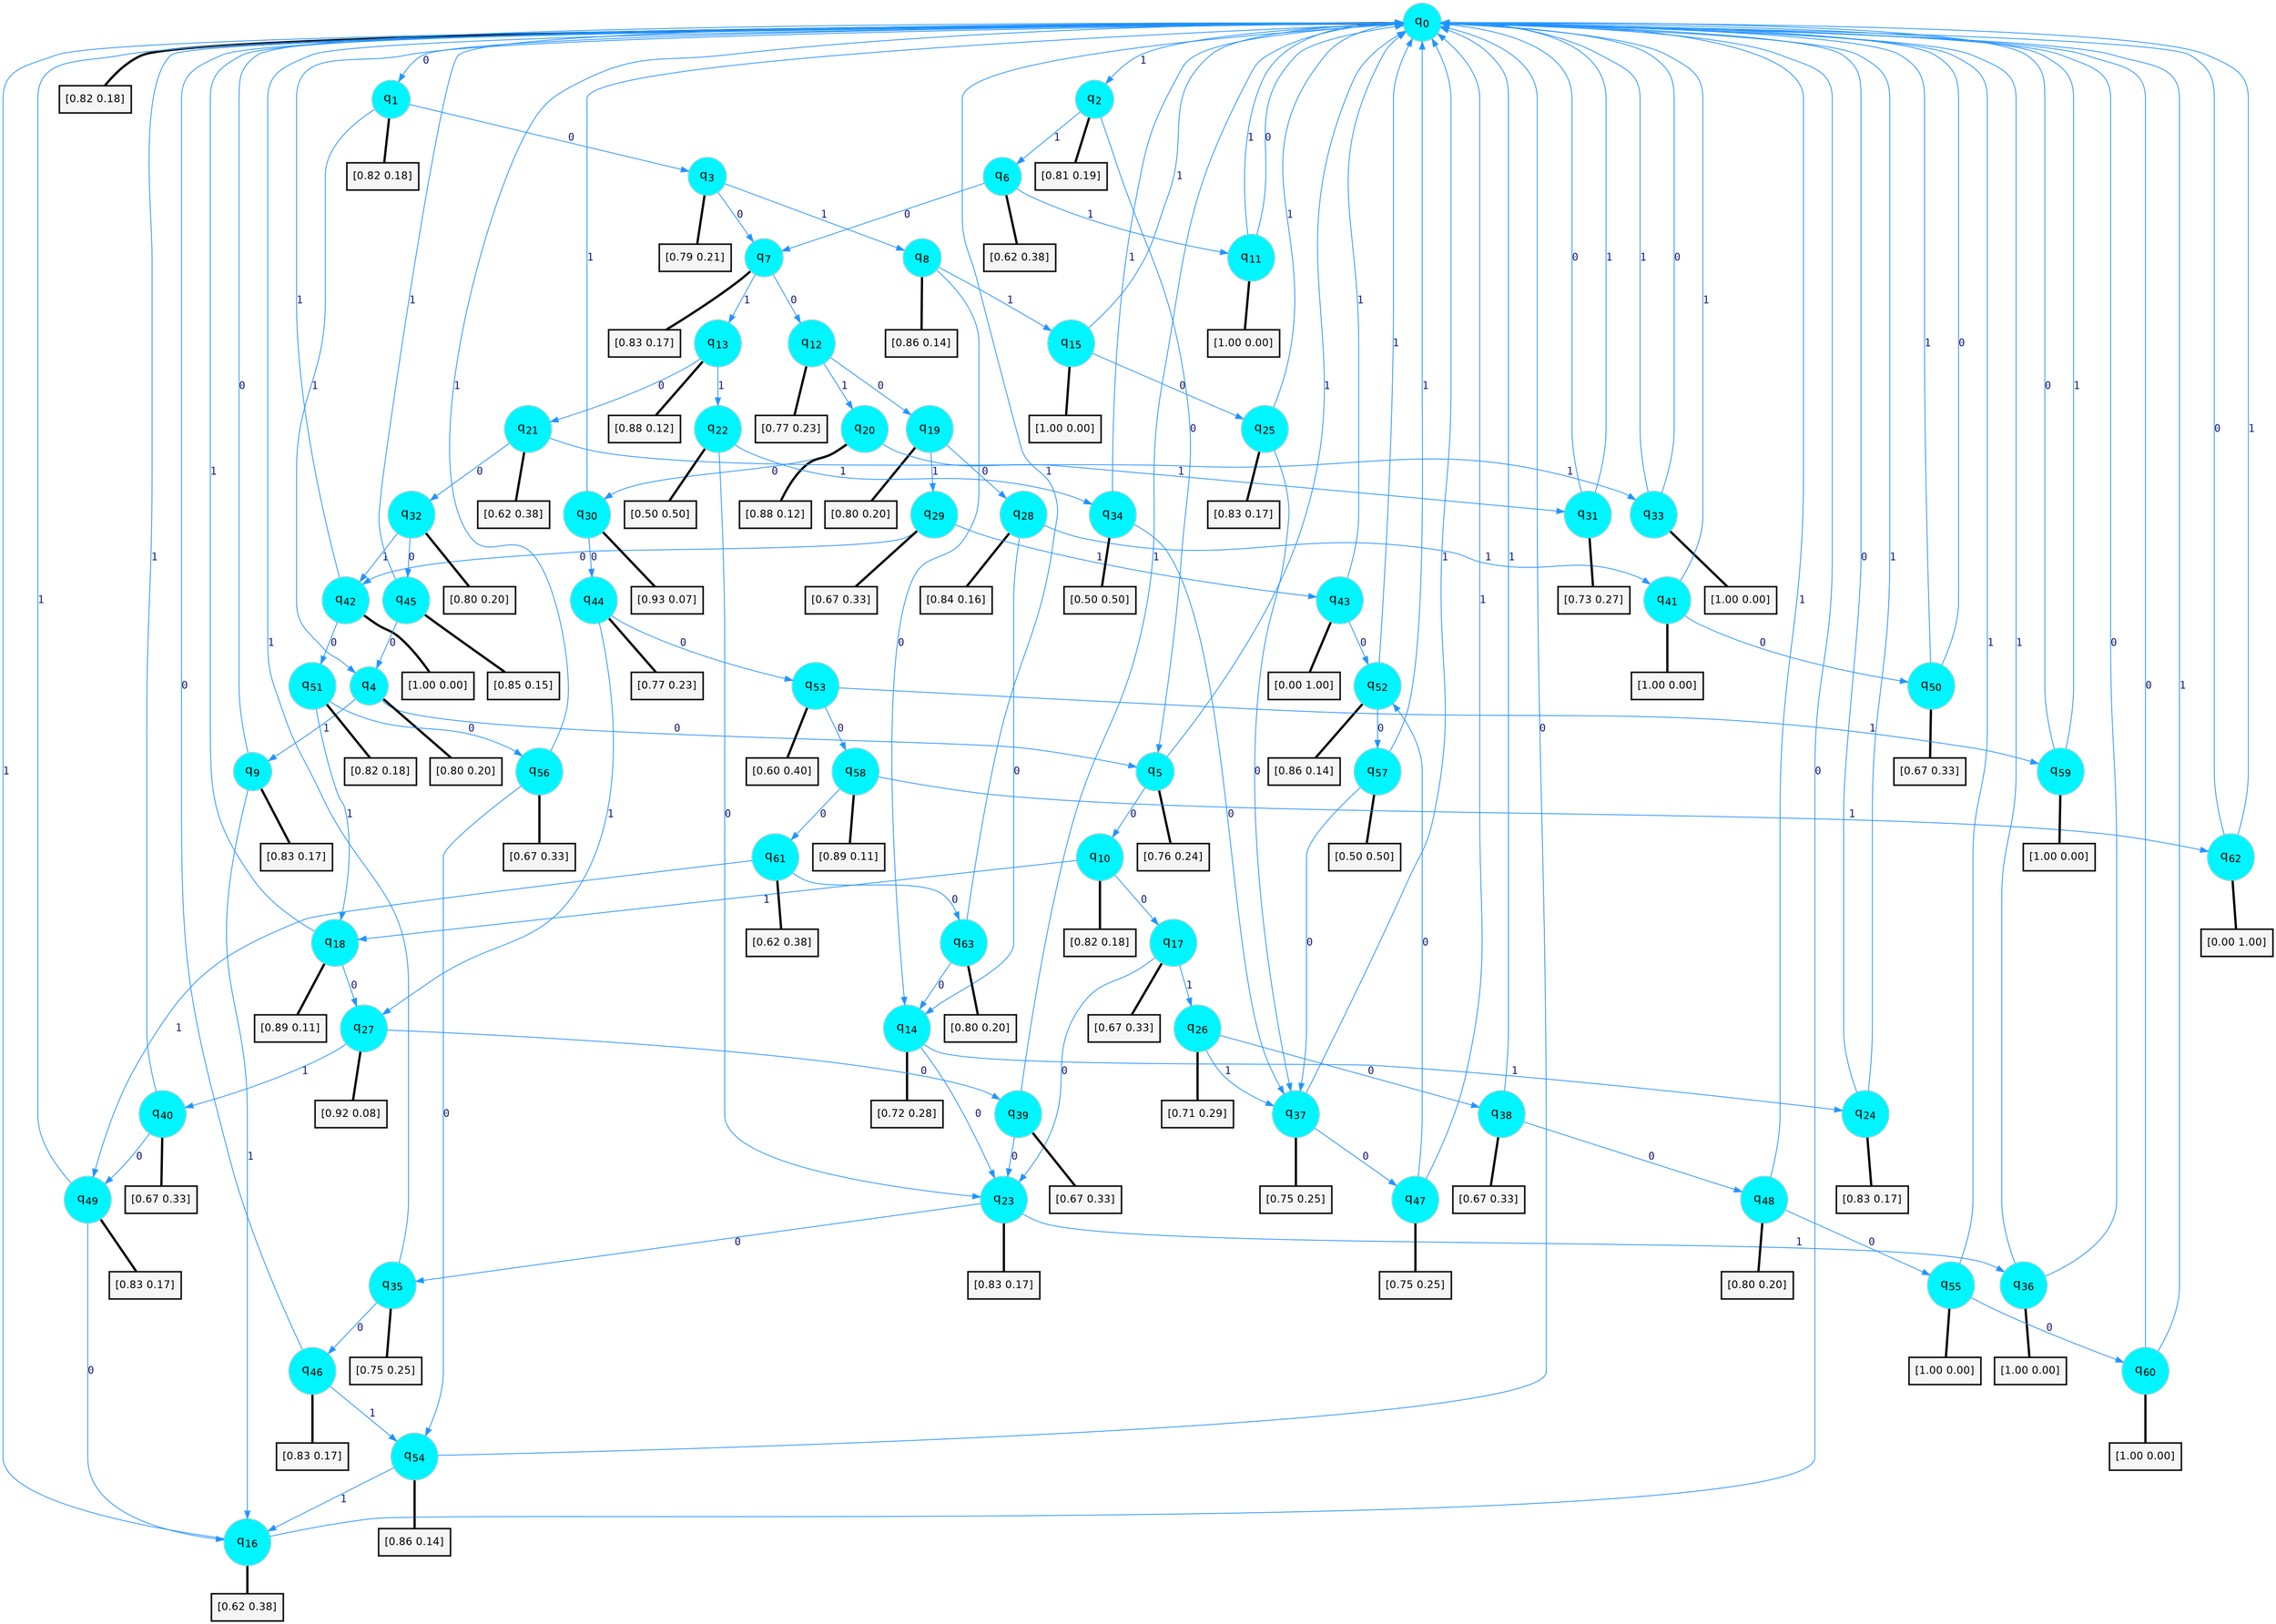 digraph G {
graph [
bgcolor=transparent, dpi=300, rankdir=TD, size="40,25"];
node [
color=gray, fillcolor=turquoise1, fontcolor=black, fontname=Helvetica, fontsize=16, fontweight=bold, shape=circle, style=filled];
edge [
arrowsize=1, color=dodgerblue1, fontcolor=midnightblue, fontname=courier, fontweight=bold, penwidth=1, style=solid, weight=20];
0[label=<q<SUB>0</SUB>>];
1[label=<q<SUB>1</SUB>>];
2[label=<q<SUB>2</SUB>>];
3[label=<q<SUB>3</SUB>>];
4[label=<q<SUB>4</SUB>>];
5[label=<q<SUB>5</SUB>>];
6[label=<q<SUB>6</SUB>>];
7[label=<q<SUB>7</SUB>>];
8[label=<q<SUB>8</SUB>>];
9[label=<q<SUB>9</SUB>>];
10[label=<q<SUB>10</SUB>>];
11[label=<q<SUB>11</SUB>>];
12[label=<q<SUB>12</SUB>>];
13[label=<q<SUB>13</SUB>>];
14[label=<q<SUB>14</SUB>>];
15[label=<q<SUB>15</SUB>>];
16[label=<q<SUB>16</SUB>>];
17[label=<q<SUB>17</SUB>>];
18[label=<q<SUB>18</SUB>>];
19[label=<q<SUB>19</SUB>>];
20[label=<q<SUB>20</SUB>>];
21[label=<q<SUB>21</SUB>>];
22[label=<q<SUB>22</SUB>>];
23[label=<q<SUB>23</SUB>>];
24[label=<q<SUB>24</SUB>>];
25[label=<q<SUB>25</SUB>>];
26[label=<q<SUB>26</SUB>>];
27[label=<q<SUB>27</SUB>>];
28[label=<q<SUB>28</SUB>>];
29[label=<q<SUB>29</SUB>>];
30[label=<q<SUB>30</SUB>>];
31[label=<q<SUB>31</SUB>>];
32[label=<q<SUB>32</SUB>>];
33[label=<q<SUB>33</SUB>>];
34[label=<q<SUB>34</SUB>>];
35[label=<q<SUB>35</SUB>>];
36[label=<q<SUB>36</SUB>>];
37[label=<q<SUB>37</SUB>>];
38[label=<q<SUB>38</SUB>>];
39[label=<q<SUB>39</SUB>>];
40[label=<q<SUB>40</SUB>>];
41[label=<q<SUB>41</SUB>>];
42[label=<q<SUB>42</SUB>>];
43[label=<q<SUB>43</SUB>>];
44[label=<q<SUB>44</SUB>>];
45[label=<q<SUB>45</SUB>>];
46[label=<q<SUB>46</SUB>>];
47[label=<q<SUB>47</SUB>>];
48[label=<q<SUB>48</SUB>>];
49[label=<q<SUB>49</SUB>>];
50[label=<q<SUB>50</SUB>>];
51[label=<q<SUB>51</SUB>>];
52[label=<q<SUB>52</SUB>>];
53[label=<q<SUB>53</SUB>>];
54[label=<q<SUB>54</SUB>>];
55[label=<q<SUB>55</SUB>>];
56[label=<q<SUB>56</SUB>>];
57[label=<q<SUB>57</SUB>>];
58[label=<q<SUB>58</SUB>>];
59[label=<q<SUB>59</SUB>>];
60[label=<q<SUB>60</SUB>>];
61[label=<q<SUB>61</SUB>>];
62[label=<q<SUB>62</SUB>>];
63[label=<q<SUB>63</SUB>>];
64[label="[0.82 0.18]", shape=box,fontcolor=black, fontname=Helvetica, fontsize=14, penwidth=2, fillcolor=whitesmoke,color=black];
65[label="[0.82 0.18]", shape=box,fontcolor=black, fontname=Helvetica, fontsize=14, penwidth=2, fillcolor=whitesmoke,color=black];
66[label="[0.81 0.19]", shape=box,fontcolor=black, fontname=Helvetica, fontsize=14, penwidth=2, fillcolor=whitesmoke,color=black];
67[label="[0.79 0.21]", shape=box,fontcolor=black, fontname=Helvetica, fontsize=14, penwidth=2, fillcolor=whitesmoke,color=black];
68[label="[0.80 0.20]", shape=box,fontcolor=black, fontname=Helvetica, fontsize=14, penwidth=2, fillcolor=whitesmoke,color=black];
69[label="[0.76 0.24]", shape=box,fontcolor=black, fontname=Helvetica, fontsize=14, penwidth=2, fillcolor=whitesmoke,color=black];
70[label="[0.62 0.38]", shape=box,fontcolor=black, fontname=Helvetica, fontsize=14, penwidth=2, fillcolor=whitesmoke,color=black];
71[label="[0.83 0.17]", shape=box,fontcolor=black, fontname=Helvetica, fontsize=14, penwidth=2, fillcolor=whitesmoke,color=black];
72[label="[0.86 0.14]", shape=box,fontcolor=black, fontname=Helvetica, fontsize=14, penwidth=2, fillcolor=whitesmoke,color=black];
73[label="[0.83 0.17]", shape=box,fontcolor=black, fontname=Helvetica, fontsize=14, penwidth=2, fillcolor=whitesmoke,color=black];
74[label="[0.82 0.18]", shape=box,fontcolor=black, fontname=Helvetica, fontsize=14, penwidth=2, fillcolor=whitesmoke,color=black];
75[label="[1.00 0.00]", shape=box,fontcolor=black, fontname=Helvetica, fontsize=14, penwidth=2, fillcolor=whitesmoke,color=black];
76[label="[0.77 0.23]", shape=box,fontcolor=black, fontname=Helvetica, fontsize=14, penwidth=2, fillcolor=whitesmoke,color=black];
77[label="[0.88 0.12]", shape=box,fontcolor=black, fontname=Helvetica, fontsize=14, penwidth=2, fillcolor=whitesmoke,color=black];
78[label="[0.72 0.28]", shape=box,fontcolor=black, fontname=Helvetica, fontsize=14, penwidth=2, fillcolor=whitesmoke,color=black];
79[label="[1.00 0.00]", shape=box,fontcolor=black, fontname=Helvetica, fontsize=14, penwidth=2, fillcolor=whitesmoke,color=black];
80[label="[0.62 0.38]", shape=box,fontcolor=black, fontname=Helvetica, fontsize=14, penwidth=2, fillcolor=whitesmoke,color=black];
81[label="[0.67 0.33]", shape=box,fontcolor=black, fontname=Helvetica, fontsize=14, penwidth=2, fillcolor=whitesmoke,color=black];
82[label="[0.89 0.11]", shape=box,fontcolor=black, fontname=Helvetica, fontsize=14, penwidth=2, fillcolor=whitesmoke,color=black];
83[label="[0.80 0.20]", shape=box,fontcolor=black, fontname=Helvetica, fontsize=14, penwidth=2, fillcolor=whitesmoke,color=black];
84[label="[0.88 0.12]", shape=box,fontcolor=black, fontname=Helvetica, fontsize=14, penwidth=2, fillcolor=whitesmoke,color=black];
85[label="[0.62 0.38]", shape=box,fontcolor=black, fontname=Helvetica, fontsize=14, penwidth=2, fillcolor=whitesmoke,color=black];
86[label="[0.50 0.50]", shape=box,fontcolor=black, fontname=Helvetica, fontsize=14, penwidth=2, fillcolor=whitesmoke,color=black];
87[label="[0.83 0.17]", shape=box,fontcolor=black, fontname=Helvetica, fontsize=14, penwidth=2, fillcolor=whitesmoke,color=black];
88[label="[0.83 0.17]", shape=box,fontcolor=black, fontname=Helvetica, fontsize=14, penwidth=2, fillcolor=whitesmoke,color=black];
89[label="[0.83 0.17]", shape=box,fontcolor=black, fontname=Helvetica, fontsize=14, penwidth=2, fillcolor=whitesmoke,color=black];
90[label="[0.71 0.29]", shape=box,fontcolor=black, fontname=Helvetica, fontsize=14, penwidth=2, fillcolor=whitesmoke,color=black];
91[label="[0.92 0.08]", shape=box,fontcolor=black, fontname=Helvetica, fontsize=14, penwidth=2, fillcolor=whitesmoke,color=black];
92[label="[0.84 0.16]", shape=box,fontcolor=black, fontname=Helvetica, fontsize=14, penwidth=2, fillcolor=whitesmoke,color=black];
93[label="[0.67 0.33]", shape=box,fontcolor=black, fontname=Helvetica, fontsize=14, penwidth=2, fillcolor=whitesmoke,color=black];
94[label="[0.93 0.07]", shape=box,fontcolor=black, fontname=Helvetica, fontsize=14, penwidth=2, fillcolor=whitesmoke,color=black];
95[label="[0.73 0.27]", shape=box,fontcolor=black, fontname=Helvetica, fontsize=14, penwidth=2, fillcolor=whitesmoke,color=black];
96[label="[0.80 0.20]", shape=box,fontcolor=black, fontname=Helvetica, fontsize=14, penwidth=2, fillcolor=whitesmoke,color=black];
97[label="[1.00 0.00]", shape=box,fontcolor=black, fontname=Helvetica, fontsize=14, penwidth=2, fillcolor=whitesmoke,color=black];
98[label="[0.50 0.50]", shape=box,fontcolor=black, fontname=Helvetica, fontsize=14, penwidth=2, fillcolor=whitesmoke,color=black];
99[label="[0.75 0.25]", shape=box,fontcolor=black, fontname=Helvetica, fontsize=14, penwidth=2, fillcolor=whitesmoke,color=black];
100[label="[1.00 0.00]", shape=box,fontcolor=black, fontname=Helvetica, fontsize=14, penwidth=2, fillcolor=whitesmoke,color=black];
101[label="[0.75 0.25]", shape=box,fontcolor=black, fontname=Helvetica, fontsize=14, penwidth=2, fillcolor=whitesmoke,color=black];
102[label="[0.67 0.33]", shape=box,fontcolor=black, fontname=Helvetica, fontsize=14, penwidth=2, fillcolor=whitesmoke,color=black];
103[label="[0.67 0.33]", shape=box,fontcolor=black, fontname=Helvetica, fontsize=14, penwidth=2, fillcolor=whitesmoke,color=black];
104[label="[0.67 0.33]", shape=box,fontcolor=black, fontname=Helvetica, fontsize=14, penwidth=2, fillcolor=whitesmoke,color=black];
105[label="[1.00 0.00]", shape=box,fontcolor=black, fontname=Helvetica, fontsize=14, penwidth=2, fillcolor=whitesmoke,color=black];
106[label="[1.00 0.00]", shape=box,fontcolor=black, fontname=Helvetica, fontsize=14, penwidth=2, fillcolor=whitesmoke,color=black];
107[label="[0.00 1.00]", shape=box,fontcolor=black, fontname=Helvetica, fontsize=14, penwidth=2, fillcolor=whitesmoke,color=black];
108[label="[0.77 0.23]", shape=box,fontcolor=black, fontname=Helvetica, fontsize=14, penwidth=2, fillcolor=whitesmoke,color=black];
109[label="[0.85 0.15]", shape=box,fontcolor=black, fontname=Helvetica, fontsize=14, penwidth=2, fillcolor=whitesmoke,color=black];
110[label="[0.83 0.17]", shape=box,fontcolor=black, fontname=Helvetica, fontsize=14, penwidth=2, fillcolor=whitesmoke,color=black];
111[label="[0.75 0.25]", shape=box,fontcolor=black, fontname=Helvetica, fontsize=14, penwidth=2, fillcolor=whitesmoke,color=black];
112[label="[0.80 0.20]", shape=box,fontcolor=black, fontname=Helvetica, fontsize=14, penwidth=2, fillcolor=whitesmoke,color=black];
113[label="[0.83 0.17]", shape=box,fontcolor=black, fontname=Helvetica, fontsize=14, penwidth=2, fillcolor=whitesmoke,color=black];
114[label="[0.67 0.33]", shape=box,fontcolor=black, fontname=Helvetica, fontsize=14, penwidth=2, fillcolor=whitesmoke,color=black];
115[label="[0.82 0.18]", shape=box,fontcolor=black, fontname=Helvetica, fontsize=14, penwidth=2, fillcolor=whitesmoke,color=black];
116[label="[0.86 0.14]", shape=box,fontcolor=black, fontname=Helvetica, fontsize=14, penwidth=2, fillcolor=whitesmoke,color=black];
117[label="[0.60 0.40]", shape=box,fontcolor=black, fontname=Helvetica, fontsize=14, penwidth=2, fillcolor=whitesmoke,color=black];
118[label="[0.86 0.14]", shape=box,fontcolor=black, fontname=Helvetica, fontsize=14, penwidth=2, fillcolor=whitesmoke,color=black];
119[label="[1.00 0.00]", shape=box,fontcolor=black, fontname=Helvetica, fontsize=14, penwidth=2, fillcolor=whitesmoke,color=black];
120[label="[0.67 0.33]", shape=box,fontcolor=black, fontname=Helvetica, fontsize=14, penwidth=2, fillcolor=whitesmoke,color=black];
121[label="[0.50 0.50]", shape=box,fontcolor=black, fontname=Helvetica, fontsize=14, penwidth=2, fillcolor=whitesmoke,color=black];
122[label="[0.89 0.11]", shape=box,fontcolor=black, fontname=Helvetica, fontsize=14, penwidth=2, fillcolor=whitesmoke,color=black];
123[label="[1.00 0.00]", shape=box,fontcolor=black, fontname=Helvetica, fontsize=14, penwidth=2, fillcolor=whitesmoke,color=black];
124[label="[1.00 0.00]", shape=box,fontcolor=black, fontname=Helvetica, fontsize=14, penwidth=2, fillcolor=whitesmoke,color=black];
125[label="[0.62 0.38]", shape=box,fontcolor=black, fontname=Helvetica, fontsize=14, penwidth=2, fillcolor=whitesmoke,color=black];
126[label="[0.00 1.00]", shape=box,fontcolor=black, fontname=Helvetica, fontsize=14, penwidth=2, fillcolor=whitesmoke,color=black];
127[label="[0.80 0.20]", shape=box,fontcolor=black, fontname=Helvetica, fontsize=14, penwidth=2, fillcolor=whitesmoke,color=black];
0->1 [label=0];
0->2 [label=1];
0->64 [arrowhead=none, penwidth=3,color=black];
1->3 [label=0];
1->4 [label=1];
1->65 [arrowhead=none, penwidth=3,color=black];
2->5 [label=0];
2->6 [label=1];
2->66 [arrowhead=none, penwidth=3,color=black];
3->7 [label=0];
3->8 [label=1];
3->67 [arrowhead=none, penwidth=3,color=black];
4->5 [label=0];
4->9 [label=1];
4->68 [arrowhead=none, penwidth=3,color=black];
5->10 [label=0];
5->0 [label=1];
5->69 [arrowhead=none, penwidth=3,color=black];
6->7 [label=0];
6->11 [label=1];
6->70 [arrowhead=none, penwidth=3,color=black];
7->12 [label=0];
7->13 [label=1];
7->71 [arrowhead=none, penwidth=3,color=black];
8->14 [label=0];
8->15 [label=1];
8->72 [arrowhead=none, penwidth=3,color=black];
9->0 [label=0];
9->16 [label=1];
9->73 [arrowhead=none, penwidth=3,color=black];
10->17 [label=0];
10->18 [label=1];
10->74 [arrowhead=none, penwidth=3,color=black];
11->0 [label=0];
11->0 [label=1];
11->75 [arrowhead=none, penwidth=3,color=black];
12->19 [label=0];
12->20 [label=1];
12->76 [arrowhead=none, penwidth=3,color=black];
13->21 [label=0];
13->22 [label=1];
13->77 [arrowhead=none, penwidth=3,color=black];
14->23 [label=0];
14->24 [label=1];
14->78 [arrowhead=none, penwidth=3,color=black];
15->25 [label=0];
15->0 [label=1];
15->79 [arrowhead=none, penwidth=3,color=black];
16->0 [label=0];
16->0 [label=1];
16->80 [arrowhead=none, penwidth=3,color=black];
17->23 [label=0];
17->26 [label=1];
17->81 [arrowhead=none, penwidth=3,color=black];
18->27 [label=0];
18->0 [label=1];
18->82 [arrowhead=none, penwidth=3,color=black];
19->28 [label=0];
19->29 [label=1];
19->83 [arrowhead=none, penwidth=3,color=black];
20->30 [label=0];
20->31 [label=1];
20->84 [arrowhead=none, penwidth=3,color=black];
21->32 [label=0];
21->33 [label=1];
21->85 [arrowhead=none, penwidth=3,color=black];
22->23 [label=0];
22->34 [label=1];
22->86 [arrowhead=none, penwidth=3,color=black];
23->35 [label=0];
23->36 [label=1];
23->87 [arrowhead=none, penwidth=3,color=black];
24->0 [label=0];
24->0 [label=1];
24->88 [arrowhead=none, penwidth=3,color=black];
25->37 [label=0];
25->0 [label=1];
25->89 [arrowhead=none, penwidth=3,color=black];
26->38 [label=0];
26->37 [label=1];
26->90 [arrowhead=none, penwidth=3,color=black];
27->39 [label=0];
27->40 [label=1];
27->91 [arrowhead=none, penwidth=3,color=black];
28->14 [label=0];
28->41 [label=1];
28->92 [arrowhead=none, penwidth=3,color=black];
29->42 [label=0];
29->43 [label=1];
29->93 [arrowhead=none, penwidth=3,color=black];
30->44 [label=0];
30->0 [label=1];
30->94 [arrowhead=none, penwidth=3,color=black];
31->0 [label=0];
31->0 [label=1];
31->95 [arrowhead=none, penwidth=3,color=black];
32->45 [label=0];
32->42 [label=1];
32->96 [arrowhead=none, penwidth=3,color=black];
33->0 [label=0];
33->0 [label=1];
33->97 [arrowhead=none, penwidth=3,color=black];
34->37 [label=0];
34->0 [label=1];
34->98 [arrowhead=none, penwidth=3,color=black];
35->46 [label=0];
35->0 [label=1];
35->99 [arrowhead=none, penwidth=3,color=black];
36->0 [label=0];
36->0 [label=1];
36->100 [arrowhead=none, penwidth=3,color=black];
37->47 [label=0];
37->0 [label=1];
37->101 [arrowhead=none, penwidth=3,color=black];
38->48 [label=0];
38->0 [label=1];
38->102 [arrowhead=none, penwidth=3,color=black];
39->23 [label=0];
39->0 [label=1];
39->103 [arrowhead=none, penwidth=3,color=black];
40->49 [label=0];
40->0 [label=1];
40->104 [arrowhead=none, penwidth=3,color=black];
41->50 [label=0];
41->0 [label=1];
41->105 [arrowhead=none, penwidth=3,color=black];
42->51 [label=0];
42->0 [label=1];
42->106 [arrowhead=none, penwidth=3,color=black];
43->52 [label=0];
43->0 [label=1];
43->107 [arrowhead=none, penwidth=3,color=black];
44->53 [label=0];
44->27 [label=1];
44->108 [arrowhead=none, penwidth=3,color=black];
45->4 [label=0];
45->0 [label=1];
45->109 [arrowhead=none, penwidth=3,color=black];
46->0 [label=0];
46->54 [label=1];
46->110 [arrowhead=none, penwidth=3,color=black];
47->52 [label=0];
47->0 [label=1];
47->111 [arrowhead=none, penwidth=3,color=black];
48->55 [label=0];
48->0 [label=1];
48->112 [arrowhead=none, penwidth=3,color=black];
49->16 [label=0];
49->0 [label=1];
49->113 [arrowhead=none, penwidth=3,color=black];
50->0 [label=0];
50->0 [label=1];
50->114 [arrowhead=none, penwidth=3,color=black];
51->56 [label=0];
51->18 [label=1];
51->115 [arrowhead=none, penwidth=3,color=black];
52->57 [label=0];
52->0 [label=1];
52->116 [arrowhead=none, penwidth=3,color=black];
53->58 [label=0];
53->59 [label=1];
53->117 [arrowhead=none, penwidth=3,color=black];
54->0 [label=0];
54->16 [label=1];
54->118 [arrowhead=none, penwidth=3,color=black];
55->60 [label=0];
55->0 [label=1];
55->119 [arrowhead=none, penwidth=3,color=black];
56->54 [label=0];
56->0 [label=1];
56->120 [arrowhead=none, penwidth=3,color=black];
57->37 [label=0];
57->0 [label=1];
57->121 [arrowhead=none, penwidth=3,color=black];
58->61 [label=0];
58->62 [label=1];
58->122 [arrowhead=none, penwidth=3,color=black];
59->0 [label=0];
59->0 [label=1];
59->123 [arrowhead=none, penwidth=3,color=black];
60->0 [label=0];
60->0 [label=1];
60->124 [arrowhead=none, penwidth=3,color=black];
61->63 [label=0];
61->49 [label=1];
61->125 [arrowhead=none, penwidth=3,color=black];
62->0 [label=0];
62->0 [label=1];
62->126 [arrowhead=none, penwidth=3,color=black];
63->14 [label=0];
63->0 [label=1];
63->127 [arrowhead=none, penwidth=3,color=black];
}
